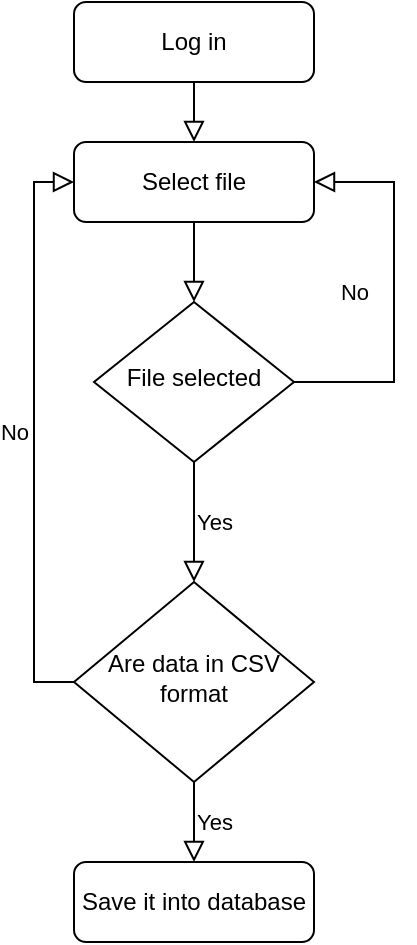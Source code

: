 <mxfile version="16.0.0" type="device"><diagram id="C5RBs43oDa-KdzZeNtuy" name="Page-1"><mxGraphModel dx="1342" dy="857" grid="1" gridSize="10" guides="1" tooltips="1" connect="1" arrows="1" fold="1" page="1" pageScale="1" pageWidth="827" pageHeight="1169" math="0" shadow="0"><root><mxCell id="WIyWlLk6GJQsqaUBKTNV-0"/><mxCell id="WIyWlLk6GJQsqaUBKTNV-1" parent="WIyWlLk6GJQsqaUBKTNV-0"/><mxCell id="vjCKvDWXYEi1EWdj-tTM-18" value="" style="rounded=0;html=1;jettySize=auto;orthogonalLoop=1;fontSize=11;endArrow=block;endFill=0;endSize=8;strokeWidth=1;shadow=0;labelBackgroundColor=none;edgeStyle=orthogonalEdgeStyle;entryX=0.5;entryY=0;entryDx=0;entryDy=0;" parent="WIyWlLk6GJQsqaUBKTNV-1" source="vjCKvDWXYEi1EWdj-tTM-19" target="vjCKvDWXYEi1EWdj-tTM-20" edge="1"><mxGeometry relative="1" as="geometry"><mxPoint x="404" y="190" as="targetPoint"/></mxGeometry></mxCell><mxCell id="vjCKvDWXYEi1EWdj-tTM-19" value="Log in" style="rounded=1;whiteSpace=wrap;html=1;fontSize=12;glass=0;strokeWidth=1;shadow=0;" parent="WIyWlLk6GJQsqaUBKTNV-1" vertex="1"><mxGeometry x="344" width="120" height="40" as="geometry"/></mxCell><mxCell id="vjCKvDWXYEi1EWdj-tTM-20" value="Select file" style="rounded=1;whiteSpace=wrap;html=1;fontSize=12;glass=0;strokeWidth=1;shadow=0;" parent="WIyWlLk6GJQsqaUBKTNV-1" vertex="1"><mxGeometry x="344" y="70" width="120" height="40" as="geometry"/></mxCell><mxCell id="vjCKvDWXYEi1EWdj-tTM-21" value="File selected" style="rhombus;whiteSpace=wrap;html=1;shadow=0;fontFamily=Helvetica;fontSize=12;align=center;strokeWidth=1;spacing=6;spacingTop=-4;" parent="WIyWlLk6GJQsqaUBKTNV-1" vertex="1"><mxGeometry x="354" y="150" width="100" height="80" as="geometry"/></mxCell><mxCell id="vjCKvDWXYEi1EWdj-tTM-22" value="" style="rounded=0;html=1;jettySize=auto;orthogonalLoop=1;fontSize=11;endArrow=block;endFill=0;endSize=8;strokeWidth=1;shadow=0;labelBackgroundColor=none;edgeStyle=orthogonalEdgeStyle;entryX=0.5;entryY=0;entryDx=0;entryDy=0;exitX=0.5;exitY=1;exitDx=0;exitDy=0;" parent="WIyWlLk6GJQsqaUBKTNV-1" source="vjCKvDWXYEi1EWdj-tTM-20" target="vjCKvDWXYEi1EWdj-tTM-21" edge="1"><mxGeometry relative="1" as="geometry"><mxPoint x="404" y="240" as="sourcePoint"/><mxPoint x="414" y="210" as="targetPoint"/></mxGeometry></mxCell><mxCell id="vjCKvDWXYEi1EWdj-tTM-23" value="No" style="rounded=0;html=1;jettySize=auto;orthogonalLoop=1;fontSize=11;endArrow=block;endFill=0;endSize=8;strokeWidth=1;shadow=0;labelBackgroundColor=none;edgeStyle=orthogonalEdgeStyle;exitX=1;exitY=0.5;exitDx=0;exitDy=0;entryX=1;entryY=0.5;entryDx=0;entryDy=0;" parent="WIyWlLk6GJQsqaUBKTNV-1" source="vjCKvDWXYEi1EWdj-tTM-21" target="vjCKvDWXYEi1EWdj-tTM-20" edge="1"><mxGeometry y="20" relative="1" as="geometry"><mxPoint as="offset"/><mxPoint x="414" y="380" as="sourcePoint"/><mxPoint x="424" y="560" as="targetPoint"/><Array as="points"><mxPoint x="504" y="190"/><mxPoint x="504" y="90"/></Array></mxGeometry></mxCell><mxCell id="vjCKvDWXYEi1EWdj-tTM-25" value="Yes" style="edgeStyle=orthogonalEdgeStyle;rounded=0;html=1;jettySize=auto;orthogonalLoop=1;fontSize=11;endArrow=block;endFill=0;endSize=8;strokeWidth=1;shadow=0;labelBackgroundColor=none;exitX=0.5;exitY=1;exitDx=0;exitDy=0;entryX=0.5;entryY=0;entryDx=0;entryDy=0;" parent="WIyWlLk6GJQsqaUBKTNV-1" source="vjCKvDWXYEi1EWdj-tTM-21" target="vjCKvDWXYEi1EWdj-tTM-29" edge="1"><mxGeometry y="10" relative="1" as="geometry"><mxPoint as="offset"/><mxPoint x="474" y="600" as="sourcePoint"/><mxPoint x="404" y="340" as="targetPoint"/></mxGeometry></mxCell><mxCell id="vjCKvDWXYEi1EWdj-tTM-29" value="Are data in CSV format" style="rhombus;whiteSpace=wrap;html=1;shadow=0;fontFamily=Helvetica;fontSize=12;align=center;strokeWidth=1;spacing=6;spacingTop=-4;" parent="WIyWlLk6GJQsqaUBKTNV-1" vertex="1"><mxGeometry x="344" y="290" width="120" height="100" as="geometry"/></mxCell><mxCell id="vjCKvDWXYEi1EWdj-tTM-30" value="Save it into database" style="rounded=1;whiteSpace=wrap;html=1;fontSize=12;glass=0;strokeWidth=1;shadow=0;" parent="WIyWlLk6GJQsqaUBKTNV-1" vertex="1"><mxGeometry x="344" y="430" width="120" height="40" as="geometry"/></mxCell><mxCell id="vjCKvDWXYEi1EWdj-tTM-32" value="No" style="edgeStyle=orthogonalEdgeStyle;rounded=0;html=1;jettySize=auto;orthogonalLoop=1;fontSize=11;endArrow=block;endFill=0;endSize=8;strokeWidth=1;shadow=0;labelBackgroundColor=none;exitX=0;exitY=0.5;exitDx=0;exitDy=0;entryX=0;entryY=0.5;entryDx=0;entryDy=0;" parent="WIyWlLk6GJQsqaUBKTNV-1" source="vjCKvDWXYEi1EWdj-tTM-29" target="vjCKvDWXYEi1EWdj-tTM-20" edge="1"><mxGeometry y="10" relative="1" as="geometry"><mxPoint as="offset"/><mxPoint x="414" y="660" as="sourcePoint"/><mxPoint x="284" y="770" as="targetPoint"/></mxGeometry></mxCell><mxCell id="vjCKvDWXYEi1EWdj-tTM-33" value="Yes" style="edgeStyle=orthogonalEdgeStyle;rounded=0;html=1;jettySize=auto;orthogonalLoop=1;fontSize=11;endArrow=block;endFill=0;endSize=8;strokeWidth=1;shadow=0;labelBackgroundColor=none;exitX=0.5;exitY=1;exitDx=0;exitDy=0;entryX=0.5;entryY=0;entryDx=0;entryDy=0;" parent="WIyWlLk6GJQsqaUBKTNV-1" source="vjCKvDWXYEi1EWdj-tTM-29" target="vjCKvDWXYEi1EWdj-tTM-30" edge="1"><mxGeometry y="10" relative="1" as="geometry"><mxPoint as="offset"/><mxPoint x="404" y="670" as="sourcePoint"/><mxPoint x="404" y="700" as="targetPoint"/></mxGeometry></mxCell></root></mxGraphModel></diagram></mxfile>
